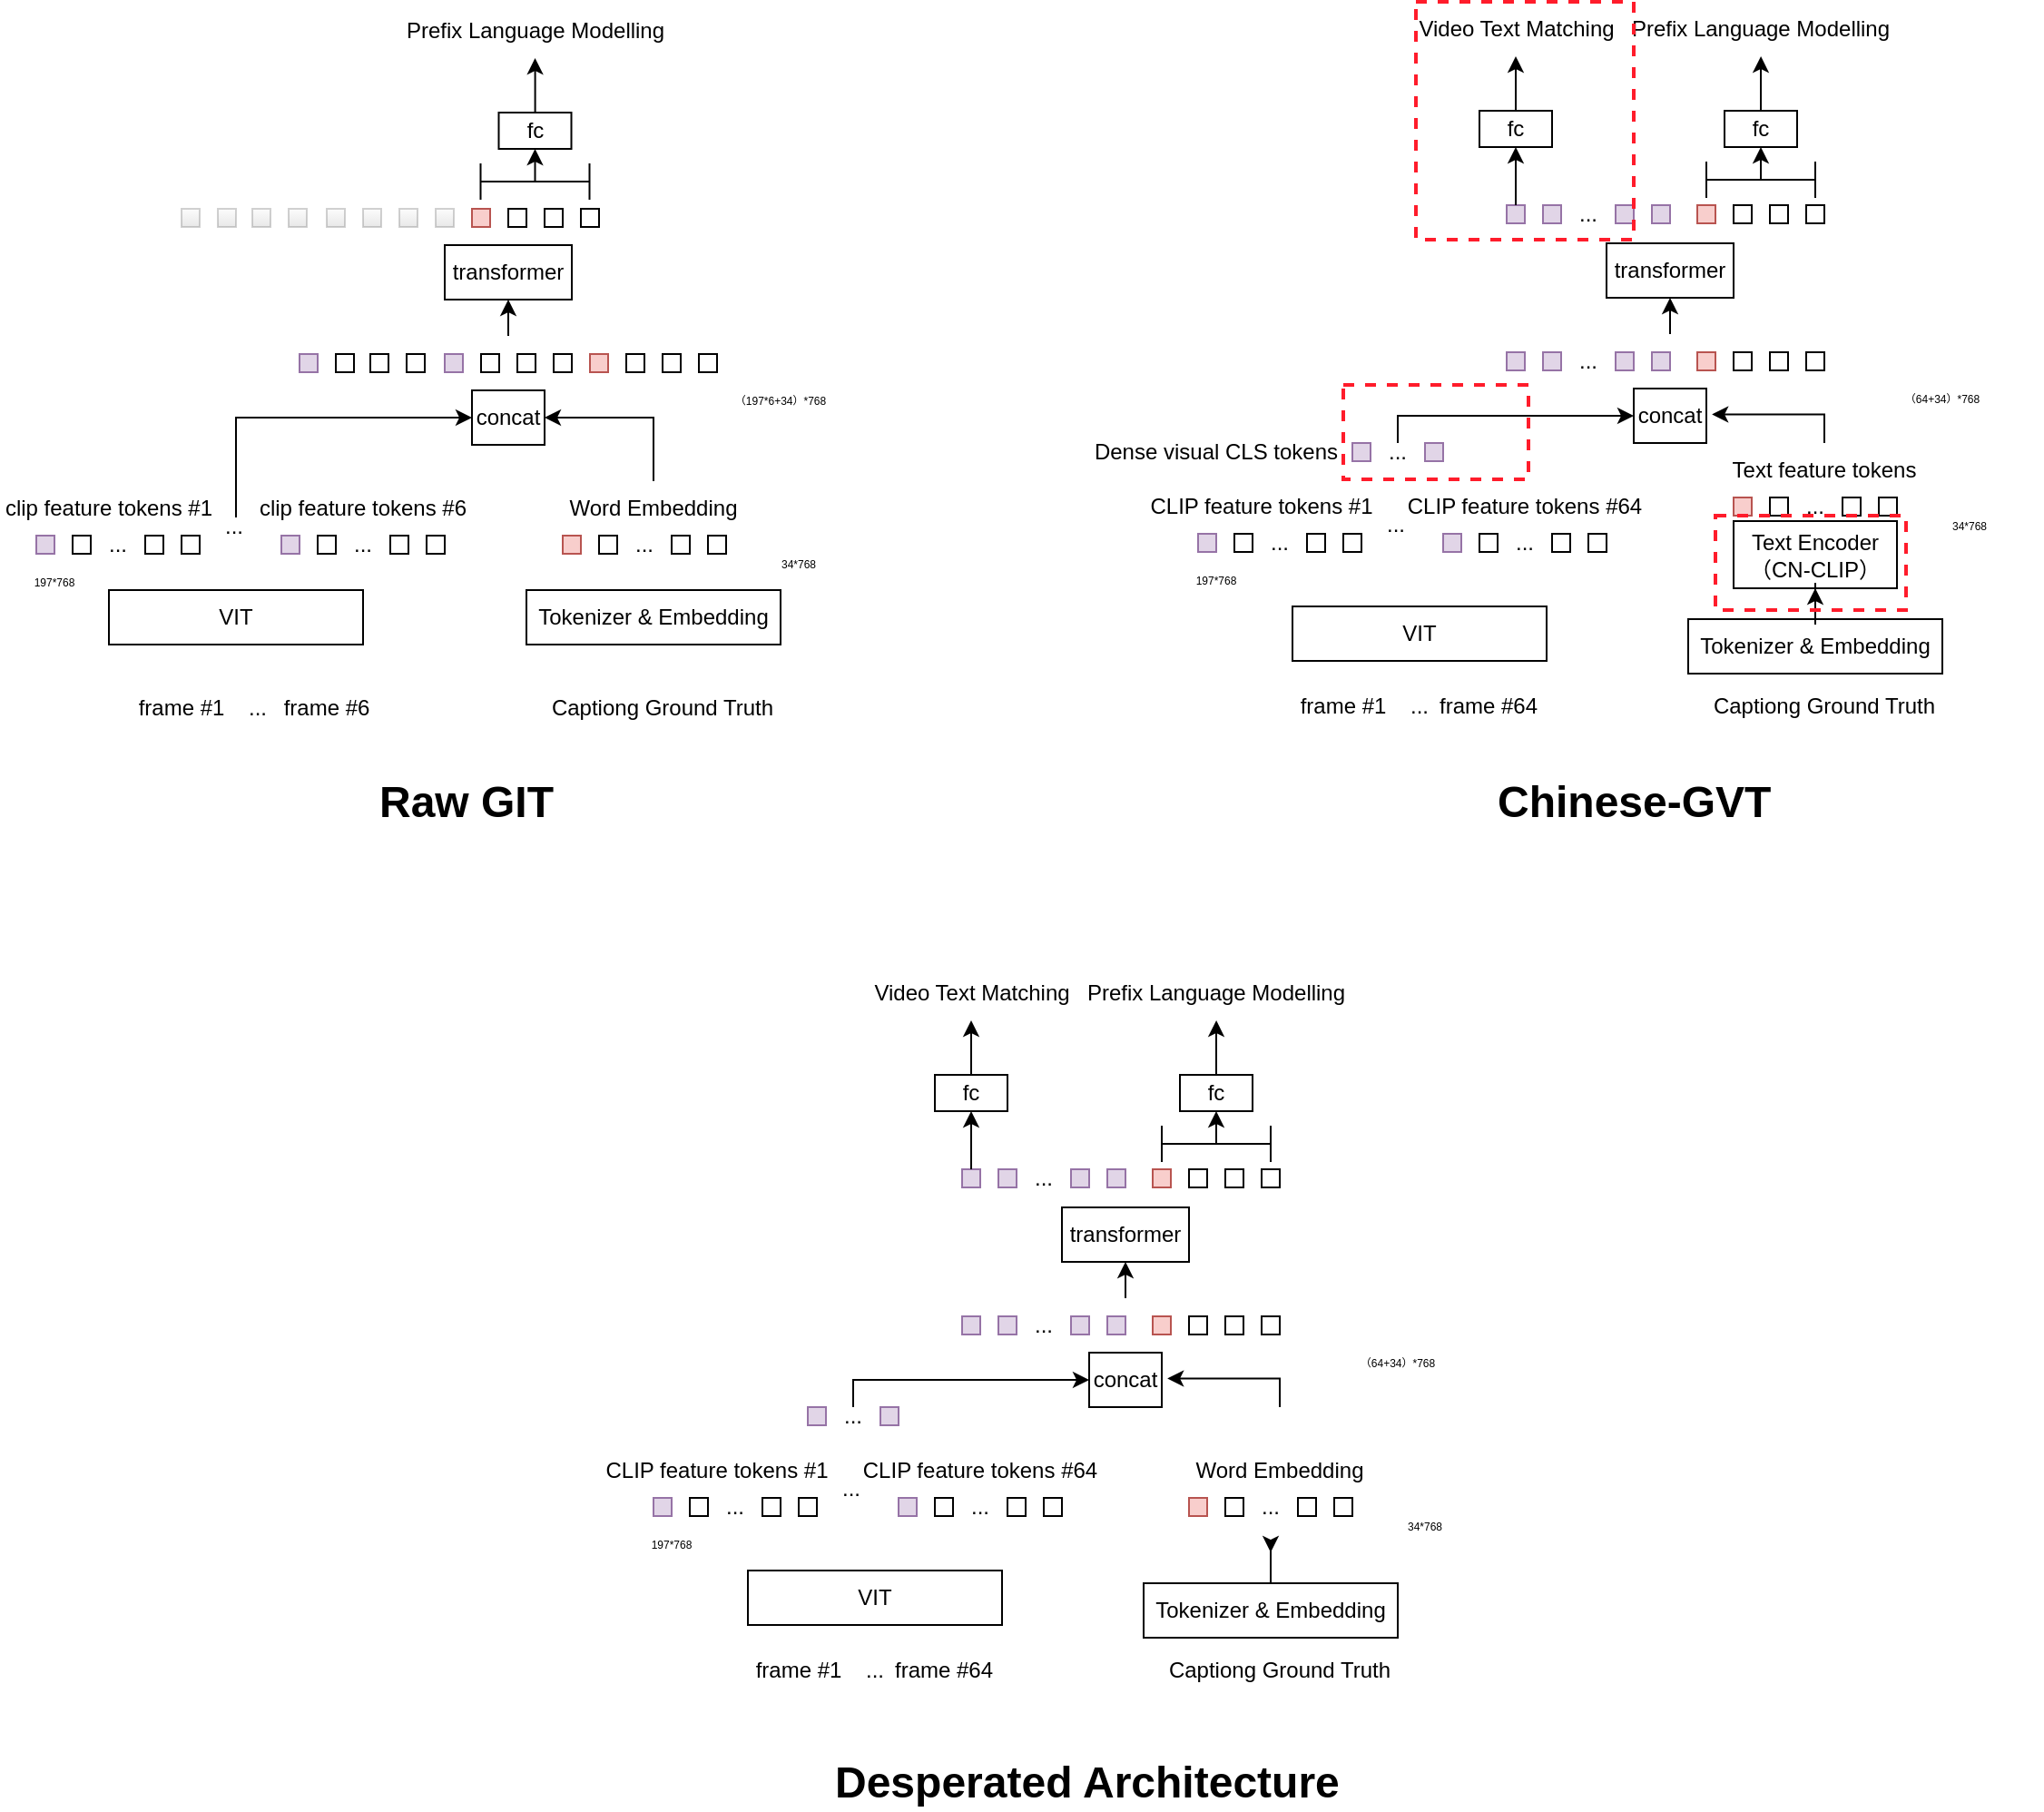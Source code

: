 <mxfile version="21.1.7" type="github">
  <diagram name="第 1 页" id="BDsZgJ5bdYX4kFU0mLo3">
    <mxGraphModel dx="1075" dy="592" grid="1" gridSize="10" guides="1" tooltips="1" connect="1" arrows="1" fold="1" page="1" pageScale="1" pageWidth="827" pageHeight="1169" math="0" shadow="0">
      <root>
        <mxCell id="0" />
        <mxCell id="1" parent="0" />
        <mxCell id="zHaIxJLTaXSQorlw7ClI-212" value="" style="group" vertex="1" connectable="0" parent="1">
          <mxGeometry x="20" y="70" width="527.5" height="445" as="geometry" />
        </mxCell>
        <mxCell id="zHaIxJLTaXSQorlw7ClI-94" value="" style="group" vertex="1" connectable="0" parent="zHaIxJLTaXSQorlw7ClI-212">
          <mxGeometry width="527.5" height="393" as="geometry" />
        </mxCell>
        <mxCell id="zHaIxJLTaXSQorlw7ClI-1" value="VIT" style="rounded=0;whiteSpace=wrap;html=1;" vertex="1" parent="zHaIxJLTaXSQorlw7ClI-94">
          <mxGeometry x="60" y="313" width="140" height="30" as="geometry" />
        </mxCell>
        <mxCell id="zHaIxJLTaXSQorlw7ClI-2" value="frame #1" style="text;html=1;strokeColor=none;fillColor=none;align=center;verticalAlign=middle;whiteSpace=wrap;rounded=0;" vertex="1" parent="zHaIxJLTaXSQorlw7ClI-94">
          <mxGeometry x="70" y="363" width="60" height="30" as="geometry" />
        </mxCell>
        <mxCell id="zHaIxJLTaXSQorlw7ClI-3" value="frame #6" style="text;html=1;strokeColor=none;fillColor=none;align=center;verticalAlign=middle;whiteSpace=wrap;rounded=0;" vertex="1" parent="zHaIxJLTaXSQorlw7ClI-94">
          <mxGeometry x="150" y="363" width="60" height="30" as="geometry" />
        </mxCell>
        <mxCell id="zHaIxJLTaXSQorlw7ClI-4" style="edgeStyle=orthogonalEdgeStyle;rounded=0;orthogonalLoop=1;jettySize=auto;html=1;exitX=0.5;exitY=1;exitDx=0;exitDy=0;" edge="1" parent="zHaIxJLTaXSQorlw7ClI-94" source="zHaIxJLTaXSQorlw7ClI-3" target="zHaIxJLTaXSQorlw7ClI-3">
          <mxGeometry relative="1" as="geometry" />
        </mxCell>
        <mxCell id="zHaIxJLTaXSQorlw7ClI-5" value="" style="rounded=0;whiteSpace=wrap;html=1;fillColor=#e1d5e7;strokeColor=#9673a6;" vertex="1" parent="zHaIxJLTaXSQorlw7ClI-94">
          <mxGeometry x="20" y="283" width="10" height="10" as="geometry" />
        </mxCell>
        <mxCell id="zHaIxJLTaXSQorlw7ClI-7" value="" style="rounded=0;whiteSpace=wrap;html=1;" vertex="1" parent="zHaIxJLTaXSQorlw7ClI-94">
          <mxGeometry x="40" y="283" width="10" height="10" as="geometry" />
        </mxCell>
        <mxCell id="zHaIxJLTaXSQorlw7ClI-9" value="" style="rounded=0;whiteSpace=wrap;html=1;" vertex="1" parent="zHaIxJLTaXSQorlw7ClI-94">
          <mxGeometry x="80" y="283" width="10" height="10" as="geometry" />
        </mxCell>
        <mxCell id="zHaIxJLTaXSQorlw7ClI-10" value="clip feature tokens #1" style="text;html=1;strokeColor=none;fillColor=none;align=center;verticalAlign=middle;whiteSpace=wrap;rounded=0;" vertex="1" parent="zHaIxJLTaXSQorlw7ClI-94">
          <mxGeometry y="253" width="120" height="30" as="geometry" />
        </mxCell>
        <mxCell id="zHaIxJLTaXSQorlw7ClI-11" value="" style="rounded=0;whiteSpace=wrap;html=1;" vertex="1" parent="zHaIxJLTaXSQorlw7ClI-94">
          <mxGeometry x="100" y="283" width="10" height="10" as="geometry" />
        </mxCell>
        <mxCell id="zHaIxJLTaXSQorlw7ClI-16" value="clip feature tokens #6" style="text;html=1;strokeColor=none;fillColor=none;align=center;verticalAlign=middle;whiteSpace=wrap;rounded=0;" vertex="1" parent="zHaIxJLTaXSQorlw7ClI-94">
          <mxGeometry x="140" y="253" width="120" height="30" as="geometry" />
        </mxCell>
        <mxCell id="zHaIxJLTaXSQorlw7ClI-18" value="..." style="text;html=1;strokeColor=none;fillColor=none;align=center;verticalAlign=middle;whiteSpace=wrap;rounded=0;" vertex="1" parent="zHaIxJLTaXSQorlw7ClI-94">
          <mxGeometry x="60" y="283" width="10" height="10" as="geometry" />
        </mxCell>
        <mxCell id="zHaIxJLTaXSQorlw7ClI-26" value="" style="rounded=0;whiteSpace=wrap;html=1;fillColor=#e1d5e7;strokeColor=#9673a6;" vertex="1" parent="zHaIxJLTaXSQorlw7ClI-94">
          <mxGeometry x="155" y="283" width="10" height="10" as="geometry" />
        </mxCell>
        <mxCell id="zHaIxJLTaXSQorlw7ClI-27" value="" style="rounded=0;whiteSpace=wrap;html=1;" vertex="1" parent="zHaIxJLTaXSQorlw7ClI-94">
          <mxGeometry x="175" y="283" width="10" height="10" as="geometry" />
        </mxCell>
        <mxCell id="zHaIxJLTaXSQorlw7ClI-28" value="" style="rounded=0;whiteSpace=wrap;html=1;" vertex="1" parent="zHaIxJLTaXSQorlw7ClI-94">
          <mxGeometry x="215" y="283" width="10" height="10" as="geometry" />
        </mxCell>
        <mxCell id="zHaIxJLTaXSQorlw7ClI-29" value="" style="rounded=0;whiteSpace=wrap;html=1;" vertex="1" parent="zHaIxJLTaXSQorlw7ClI-94">
          <mxGeometry x="235" y="283" width="10" height="10" as="geometry" />
        </mxCell>
        <mxCell id="zHaIxJLTaXSQorlw7ClI-30" value="..." style="text;html=1;strokeColor=none;fillColor=none;align=center;verticalAlign=middle;whiteSpace=wrap;rounded=0;" vertex="1" parent="zHaIxJLTaXSQorlw7ClI-94">
          <mxGeometry x="195" y="283" width="10" height="10" as="geometry" />
        </mxCell>
        <mxCell id="zHaIxJLTaXSQorlw7ClI-31" value="..." style="text;html=1;strokeColor=none;fillColor=none;align=center;verticalAlign=middle;whiteSpace=wrap;rounded=0;" vertex="1" parent="zHaIxJLTaXSQorlw7ClI-94">
          <mxGeometry x="124" y="273" width="10" height="10" as="geometry" />
        </mxCell>
        <mxCell id="zHaIxJLTaXSQorlw7ClI-32" value="..." style="text;html=1;strokeColor=none;fillColor=none;align=center;verticalAlign=middle;whiteSpace=wrap;rounded=0;" vertex="1" parent="zHaIxJLTaXSQorlw7ClI-94">
          <mxGeometry x="137" y="373" width="10" height="10" as="geometry" />
        </mxCell>
        <mxCell id="zHaIxJLTaXSQorlw7ClI-33" value="Captiong Ground Truth" style="text;html=1;strokeColor=none;fillColor=none;align=center;verticalAlign=middle;whiteSpace=wrap;rounded=0;" vertex="1" parent="zHaIxJLTaXSQorlw7ClI-94">
          <mxGeometry x="290" y="363" width="150" height="30" as="geometry" />
        </mxCell>
        <mxCell id="zHaIxJLTaXSQorlw7ClI-34" value="Tokenizer &amp;amp; Embedding" style="rounded=0;whiteSpace=wrap;html=1;" vertex="1" parent="zHaIxJLTaXSQorlw7ClI-94">
          <mxGeometry x="290" y="313" width="140" height="30" as="geometry" />
        </mxCell>
        <mxCell id="zHaIxJLTaXSQorlw7ClI-35" value="Word Embedding" style="text;html=1;strokeColor=none;fillColor=none;align=center;verticalAlign=middle;whiteSpace=wrap;rounded=0;" vertex="1" parent="zHaIxJLTaXSQorlw7ClI-94">
          <mxGeometry x="300" y="253" width="120" height="30" as="geometry" />
        </mxCell>
        <mxCell id="zHaIxJLTaXSQorlw7ClI-36" value="" style="rounded=0;whiteSpace=wrap;html=1;fillColor=#f8cecc;strokeColor=#b85450;" vertex="1" parent="zHaIxJLTaXSQorlw7ClI-94">
          <mxGeometry x="310" y="283" width="10" height="10" as="geometry" />
        </mxCell>
        <mxCell id="zHaIxJLTaXSQorlw7ClI-37" value="" style="rounded=0;whiteSpace=wrap;html=1;" vertex="1" parent="zHaIxJLTaXSQorlw7ClI-94">
          <mxGeometry x="330" y="283" width="10" height="10" as="geometry" />
        </mxCell>
        <mxCell id="zHaIxJLTaXSQorlw7ClI-38" value="" style="rounded=0;whiteSpace=wrap;html=1;" vertex="1" parent="zHaIxJLTaXSQorlw7ClI-94">
          <mxGeometry x="370" y="283" width="10" height="10" as="geometry" />
        </mxCell>
        <mxCell id="zHaIxJLTaXSQorlw7ClI-39" value="" style="rounded=0;whiteSpace=wrap;html=1;" vertex="1" parent="zHaIxJLTaXSQorlw7ClI-94">
          <mxGeometry x="390" y="283" width="10" height="10" as="geometry" />
        </mxCell>
        <mxCell id="zHaIxJLTaXSQorlw7ClI-40" value="..." style="text;html=1;strokeColor=none;fillColor=none;align=center;verticalAlign=middle;whiteSpace=wrap;rounded=0;" vertex="1" parent="zHaIxJLTaXSQorlw7ClI-94">
          <mxGeometry x="350" y="283" width="10" height="10" as="geometry" />
        </mxCell>
        <mxCell id="zHaIxJLTaXSQorlw7ClI-41" value="concat" style="rounded=0;whiteSpace=wrap;html=1;direction=south;" vertex="1" parent="zHaIxJLTaXSQorlw7ClI-94">
          <mxGeometry x="260" y="203" width="40" height="30" as="geometry" />
        </mxCell>
        <mxCell id="zHaIxJLTaXSQorlw7ClI-44" value="" style="edgeStyle=orthogonalEdgeStyle;rounded=0;orthogonalLoop=1;jettySize=auto;html=1;entryX=0.5;entryY=1;entryDx=0;entryDy=0;" edge="1" parent="zHaIxJLTaXSQorlw7ClI-94" source="zHaIxJLTaXSQorlw7ClI-31" target="zHaIxJLTaXSQorlw7ClI-41">
          <mxGeometry relative="1" as="geometry">
            <mxPoint x="142" y="193" as="targetPoint" />
            <Array as="points">
              <mxPoint x="130" y="218" />
            </Array>
          </mxGeometry>
        </mxCell>
        <mxCell id="zHaIxJLTaXSQorlw7ClI-47" value="" style="edgeStyle=orthogonalEdgeStyle;rounded=0;orthogonalLoop=1;jettySize=auto;html=1;entryX=0.5;entryY=0;entryDx=0;entryDy=0;" edge="1" parent="zHaIxJLTaXSQorlw7ClI-94" source="zHaIxJLTaXSQorlw7ClI-35" target="zHaIxJLTaXSQorlw7ClI-41">
          <mxGeometry relative="1" as="geometry" />
        </mxCell>
        <mxCell id="zHaIxJLTaXSQorlw7ClI-49" value="transformer" style="rounded=0;whiteSpace=wrap;html=1;" vertex="1" parent="zHaIxJLTaXSQorlw7ClI-94">
          <mxGeometry x="245" y="123" width="70" height="30" as="geometry" />
        </mxCell>
        <mxCell id="zHaIxJLTaXSQorlw7ClI-51" value="&lt;font style=&quot;font-size: 6px;&quot;&gt;197*768&lt;/font&gt;" style="text;html=1;strokeColor=none;fillColor=none;align=center;verticalAlign=middle;whiteSpace=wrap;rounded=0;fontSize=9;" vertex="1" parent="zHaIxJLTaXSQorlw7ClI-94">
          <mxGeometry y="293" width="60" height="30" as="geometry" />
        </mxCell>
        <mxCell id="zHaIxJLTaXSQorlw7ClI-52" value="&lt;font style=&quot;font-size: 6px;&quot;&gt;34*768&lt;/font&gt;" style="text;html=1;strokeColor=none;fillColor=none;align=center;verticalAlign=middle;whiteSpace=wrap;rounded=0;fontSize=9;" vertex="1" parent="zHaIxJLTaXSQorlw7ClI-94">
          <mxGeometry x="410" y="283" width="60" height="30" as="geometry" />
        </mxCell>
        <mxCell id="zHaIxJLTaXSQorlw7ClI-69" value="&lt;font style=&quot;font-size: 6px;&quot;&gt;（197*6+34）*768&lt;/font&gt;" style="text;html=1;strokeColor=none;fillColor=none;align=center;verticalAlign=middle;whiteSpace=wrap;rounded=0;fontSize=9;" vertex="1" parent="zHaIxJLTaXSQorlw7ClI-94">
          <mxGeometry x="375" y="193" width="110" height="30" as="geometry" />
        </mxCell>
        <mxCell id="zHaIxJLTaXSQorlw7ClI-70" value="" style="group" vertex="1" connectable="0" parent="zHaIxJLTaXSQorlw7ClI-94">
          <mxGeometry x="165" y="183" width="230" height="10" as="geometry" />
        </mxCell>
        <mxCell id="zHaIxJLTaXSQorlw7ClI-53" value="" style="rounded=0;whiteSpace=wrap;html=1;fillColor=#e1d5e7;strokeColor=#9673a6;" vertex="1" parent="zHaIxJLTaXSQorlw7ClI-70">
          <mxGeometry width="10" height="10" as="geometry" />
        </mxCell>
        <mxCell id="zHaIxJLTaXSQorlw7ClI-54" value="" style="rounded=0;whiteSpace=wrap;html=1;" vertex="1" parent="zHaIxJLTaXSQorlw7ClI-70">
          <mxGeometry x="20" width="10" height="10" as="geometry" />
        </mxCell>
        <mxCell id="zHaIxJLTaXSQorlw7ClI-55" value="" style="rounded=0;whiteSpace=wrap;html=1;" vertex="1" parent="zHaIxJLTaXSQorlw7ClI-70">
          <mxGeometry x="39" width="10" height="10" as="geometry" />
        </mxCell>
        <mxCell id="zHaIxJLTaXSQorlw7ClI-56" value="" style="rounded=0;whiteSpace=wrap;html=1;" vertex="1" parent="zHaIxJLTaXSQorlw7ClI-70">
          <mxGeometry x="59" width="10" height="10" as="geometry" />
        </mxCell>
        <mxCell id="zHaIxJLTaXSQorlw7ClI-58" value="" style="rounded=0;whiteSpace=wrap;html=1;fillColor=#e1d5e7;strokeColor=#9673a6;" vertex="1" parent="zHaIxJLTaXSQorlw7ClI-70">
          <mxGeometry x="80" width="10" height="10" as="geometry" />
        </mxCell>
        <mxCell id="zHaIxJLTaXSQorlw7ClI-59" value="" style="rounded=0;whiteSpace=wrap;html=1;" vertex="1" parent="zHaIxJLTaXSQorlw7ClI-70">
          <mxGeometry x="100" width="10" height="10" as="geometry" />
        </mxCell>
        <mxCell id="zHaIxJLTaXSQorlw7ClI-60" value="" style="rounded=0;whiteSpace=wrap;html=1;" vertex="1" parent="zHaIxJLTaXSQorlw7ClI-70">
          <mxGeometry x="120" width="10" height="10" as="geometry" />
        </mxCell>
        <mxCell id="zHaIxJLTaXSQorlw7ClI-61" value="" style="rounded=0;whiteSpace=wrap;html=1;" vertex="1" parent="zHaIxJLTaXSQorlw7ClI-70">
          <mxGeometry x="140" width="10" height="10" as="geometry" />
        </mxCell>
        <mxCell id="zHaIxJLTaXSQorlw7ClI-63" value="" style="rounded=0;whiteSpace=wrap;html=1;fillColor=#f8cecc;strokeColor=#b85450;" vertex="1" parent="zHaIxJLTaXSQorlw7ClI-70">
          <mxGeometry x="160" width="10" height="10" as="geometry" />
        </mxCell>
        <mxCell id="zHaIxJLTaXSQorlw7ClI-64" value="" style="rounded=0;whiteSpace=wrap;html=1;" vertex="1" parent="zHaIxJLTaXSQorlw7ClI-70">
          <mxGeometry x="180" width="10" height="10" as="geometry" />
        </mxCell>
        <mxCell id="zHaIxJLTaXSQorlw7ClI-65" value="" style="rounded=0;whiteSpace=wrap;html=1;" vertex="1" parent="zHaIxJLTaXSQorlw7ClI-70">
          <mxGeometry x="200" width="10" height="10" as="geometry" />
        </mxCell>
        <mxCell id="zHaIxJLTaXSQorlw7ClI-66" value="" style="rounded=0;whiteSpace=wrap;html=1;" vertex="1" parent="zHaIxJLTaXSQorlw7ClI-70">
          <mxGeometry x="220" width="10" height="10" as="geometry" />
        </mxCell>
        <mxCell id="zHaIxJLTaXSQorlw7ClI-71" value="" style="endArrow=classic;html=1;rounded=0;entryX=0.5;entryY=1;entryDx=0;entryDy=0;" edge="1" parent="zHaIxJLTaXSQorlw7ClI-94" target="zHaIxJLTaXSQorlw7ClI-49">
          <mxGeometry width="50" height="50" relative="1" as="geometry">
            <mxPoint x="280" y="173" as="sourcePoint" />
            <mxPoint x="275" y="133" as="targetPoint" />
          </mxGeometry>
        </mxCell>
        <mxCell id="zHaIxJLTaXSQorlw7ClI-76" value="" style="group" vertex="1" connectable="0" parent="zHaIxJLTaXSQorlw7ClI-94">
          <mxGeometry x="100" y="103" width="230" height="10" as="geometry" />
        </mxCell>
        <mxCell id="zHaIxJLTaXSQorlw7ClI-77" value="" style="rounded=0;whiteSpace=wrap;html=1;fillColor=#f5f5f5;strokeColor=#666666;gradientColor=#b3b3b3;shadow=0;opacity=30;" vertex="1" parent="zHaIxJLTaXSQorlw7ClI-76">
          <mxGeometry width="10" height="10" as="geometry" />
        </mxCell>
        <mxCell id="zHaIxJLTaXSQorlw7ClI-78" value="" style="rounded=0;whiteSpace=wrap;html=1;fillColor=#f5f5f5;gradientColor=#b3b3b3;strokeColor=#666666;shadow=0;opacity=30;" vertex="1" parent="zHaIxJLTaXSQorlw7ClI-76">
          <mxGeometry x="20" width="10" height="10" as="geometry" />
        </mxCell>
        <mxCell id="zHaIxJLTaXSQorlw7ClI-79" value="" style="rounded=0;whiteSpace=wrap;html=1;fillColor=#f5f5f5;gradientColor=#b3b3b3;strokeColor=#666666;shadow=0;opacity=30;" vertex="1" parent="zHaIxJLTaXSQorlw7ClI-76">
          <mxGeometry x="39" width="10" height="10" as="geometry" />
        </mxCell>
        <mxCell id="zHaIxJLTaXSQorlw7ClI-80" value="" style="rounded=0;whiteSpace=wrap;html=1;fillColor=#f5f5f5;gradientColor=#b3b3b3;strokeColor=#666666;shadow=0;opacity=30;" vertex="1" parent="zHaIxJLTaXSQorlw7ClI-76">
          <mxGeometry x="59" width="10" height="10" as="geometry" />
        </mxCell>
        <mxCell id="zHaIxJLTaXSQorlw7ClI-81" value="" style="rounded=0;whiteSpace=wrap;html=1;fillColor=#f5f5f5;strokeColor=#666666;gradientColor=#b3b3b3;shadow=0;opacity=30;" vertex="1" parent="zHaIxJLTaXSQorlw7ClI-76">
          <mxGeometry x="80" width="10" height="10" as="geometry" />
        </mxCell>
        <mxCell id="zHaIxJLTaXSQorlw7ClI-82" value="" style="rounded=0;whiteSpace=wrap;html=1;fillColor=#f5f5f5;gradientColor=#b3b3b3;strokeColor=#666666;shadow=0;opacity=30;" vertex="1" parent="zHaIxJLTaXSQorlw7ClI-76">
          <mxGeometry x="100" width="10" height="10" as="geometry" />
        </mxCell>
        <mxCell id="zHaIxJLTaXSQorlw7ClI-83" value="" style="rounded=0;whiteSpace=wrap;html=1;fillColor=#f5f5f5;gradientColor=#b3b3b3;strokeColor=#666666;shadow=0;opacity=30;" vertex="1" parent="zHaIxJLTaXSQorlw7ClI-76">
          <mxGeometry x="120" width="10" height="10" as="geometry" />
        </mxCell>
        <mxCell id="zHaIxJLTaXSQorlw7ClI-84" value="" style="rounded=0;whiteSpace=wrap;html=1;fillColor=#f5f5f5;gradientColor=#b3b3b3;strokeColor=#666666;shadow=0;opacity=30;" vertex="1" parent="zHaIxJLTaXSQorlw7ClI-76">
          <mxGeometry x="140" width="10" height="10" as="geometry" />
        </mxCell>
        <mxCell id="zHaIxJLTaXSQorlw7ClI-85" value="" style="rounded=0;whiteSpace=wrap;html=1;fillColor=#f8cecc;strokeColor=#b85450;" vertex="1" parent="zHaIxJLTaXSQorlw7ClI-76">
          <mxGeometry x="160" width="10" height="10" as="geometry" />
        </mxCell>
        <mxCell id="zHaIxJLTaXSQorlw7ClI-86" value="" style="rounded=0;whiteSpace=wrap;html=1;" vertex="1" parent="zHaIxJLTaXSQorlw7ClI-76">
          <mxGeometry x="180" width="10" height="10" as="geometry" />
        </mxCell>
        <mxCell id="zHaIxJLTaXSQorlw7ClI-87" value="" style="rounded=0;whiteSpace=wrap;html=1;" vertex="1" parent="zHaIxJLTaXSQorlw7ClI-76">
          <mxGeometry x="200" width="10" height="10" as="geometry" />
        </mxCell>
        <mxCell id="zHaIxJLTaXSQorlw7ClI-88" value="" style="rounded=0;whiteSpace=wrap;html=1;" vertex="1" parent="zHaIxJLTaXSQorlw7ClI-76">
          <mxGeometry x="220" width="10" height="10" as="geometry" />
        </mxCell>
        <mxCell id="zHaIxJLTaXSQorlw7ClI-206" value="fc" style="rounded=0;whiteSpace=wrap;html=1;direction=south;" vertex="1" parent="zHaIxJLTaXSQorlw7ClI-94">
          <mxGeometry x="274.75" y="50" width="40" height="20" as="geometry" />
        </mxCell>
        <mxCell id="zHaIxJLTaXSQorlw7ClI-207" value="" style="endArrow=classic;html=1;rounded=0;entryX=1;entryY=0.5;entryDx=0;entryDy=0;exitX=0.5;exitY=0.5;exitDx=0;exitDy=0;exitPerimeter=0;" edge="1" parent="zHaIxJLTaXSQorlw7ClI-94" source="zHaIxJLTaXSQorlw7ClI-210" target="zHaIxJLTaXSQorlw7ClI-206">
          <mxGeometry width="50" height="50" relative="1" as="geometry">
            <mxPoint x="244.75" y="93" as="sourcePoint" />
            <mxPoint x="154.75" y="23" as="targetPoint" />
          </mxGeometry>
        </mxCell>
        <mxCell id="zHaIxJLTaXSQorlw7ClI-208" value="Prefix Language Modelling" style="text;html=1;strokeColor=none;fillColor=none;align=center;verticalAlign=middle;whiteSpace=wrap;rounded=0;" vertex="1" parent="zHaIxJLTaXSQorlw7ClI-94">
          <mxGeometry x="206" y="-10" width="177.5" height="30" as="geometry" />
        </mxCell>
        <mxCell id="zHaIxJLTaXSQorlw7ClI-209" value="" style="edgeStyle=orthogonalEdgeStyle;rounded=0;orthogonalLoop=1;jettySize=auto;html=1;" edge="1" parent="zHaIxJLTaXSQorlw7ClI-94" source="zHaIxJLTaXSQorlw7ClI-206" target="zHaIxJLTaXSQorlw7ClI-208">
          <mxGeometry relative="1" as="geometry" />
        </mxCell>
        <mxCell id="zHaIxJLTaXSQorlw7ClI-210" value="" style="shape=crossbar;whiteSpace=wrap;html=1;rounded=1;" vertex="1" parent="zHaIxJLTaXSQorlw7ClI-94">
          <mxGeometry x="264.75" y="78" width="60" height="20" as="geometry" />
        </mxCell>
        <mxCell id="zHaIxJLTaXSQorlw7ClI-95" value="&lt;h1&gt;Raw GIT&lt;/h1&gt;" style="text;html=1;strokeColor=none;fillColor=none;spacing=5;spacingTop=-20;whiteSpace=wrap;overflow=hidden;rounded=0;" vertex="1" parent="zHaIxJLTaXSQorlw7ClI-212">
          <mxGeometry x="204" y="410" width="190" height="35" as="geometry" />
        </mxCell>
        <mxCell id="zHaIxJLTaXSQorlw7ClI-213" value="" style="group" vertex="1" connectable="0" parent="1">
          <mxGeometry x="620" y="59" width="525" height="456" as="geometry" />
        </mxCell>
        <mxCell id="zHaIxJLTaXSQorlw7ClI-97" value="VIT" style="rounded=0;whiteSpace=wrap;html=1;" vertex="1" parent="zHaIxJLTaXSQorlw7ClI-213">
          <mxGeometry x="112" y="333" width="140" height="30" as="geometry" />
        </mxCell>
        <mxCell id="zHaIxJLTaXSQorlw7ClI-98" value="frame #1" style="text;html=1;strokeColor=none;fillColor=none;align=center;verticalAlign=middle;whiteSpace=wrap;rounded=0;" vertex="1" parent="zHaIxJLTaXSQorlw7ClI-213">
          <mxGeometry x="110" y="373" width="60" height="30" as="geometry" />
        </mxCell>
        <mxCell id="zHaIxJLTaXSQorlw7ClI-99" value="frame #64" style="text;html=1;strokeColor=none;fillColor=none;align=center;verticalAlign=middle;whiteSpace=wrap;rounded=0;" vertex="1" parent="zHaIxJLTaXSQorlw7ClI-213">
          <mxGeometry x="190" y="373" width="60" height="30" as="geometry" />
        </mxCell>
        <mxCell id="zHaIxJLTaXSQorlw7ClI-100" style="edgeStyle=orthogonalEdgeStyle;rounded=0;orthogonalLoop=1;jettySize=auto;html=1;exitX=0.5;exitY=1;exitDx=0;exitDy=0;" edge="1" parent="zHaIxJLTaXSQorlw7ClI-213" source="zHaIxJLTaXSQorlw7ClI-99" target="zHaIxJLTaXSQorlw7ClI-99">
          <mxGeometry relative="1" as="geometry" />
        </mxCell>
        <mxCell id="zHaIxJLTaXSQorlw7ClI-101" value="" style="rounded=0;whiteSpace=wrap;html=1;fillColor=#e1d5e7;strokeColor=#9673a6;" vertex="1" parent="zHaIxJLTaXSQorlw7ClI-213">
          <mxGeometry x="60" y="293" width="10" height="10" as="geometry" />
        </mxCell>
        <mxCell id="zHaIxJLTaXSQorlw7ClI-102" value="" style="rounded=0;whiteSpace=wrap;html=1;" vertex="1" parent="zHaIxJLTaXSQorlw7ClI-213">
          <mxGeometry x="80" y="293" width="10" height="10" as="geometry" />
        </mxCell>
        <mxCell id="zHaIxJLTaXSQorlw7ClI-103" value="" style="rounded=0;whiteSpace=wrap;html=1;" vertex="1" parent="zHaIxJLTaXSQorlw7ClI-213">
          <mxGeometry x="120" y="293" width="10" height="10" as="geometry" />
        </mxCell>
        <mxCell id="zHaIxJLTaXSQorlw7ClI-104" value="CLIP feature tokens #1" style="text;html=1;strokeColor=none;fillColor=none;align=center;verticalAlign=middle;whiteSpace=wrap;rounded=0;" vertex="1" parent="zHaIxJLTaXSQorlw7ClI-213">
          <mxGeometry x="30" y="263" width="130" height="30" as="geometry" />
        </mxCell>
        <mxCell id="zHaIxJLTaXSQorlw7ClI-105" value="" style="rounded=0;whiteSpace=wrap;html=1;" vertex="1" parent="zHaIxJLTaXSQorlw7ClI-213">
          <mxGeometry x="140" y="293" width="10" height="10" as="geometry" />
        </mxCell>
        <mxCell id="zHaIxJLTaXSQorlw7ClI-106" value="CLIP feature tokens #64" style="text;html=1;strokeColor=none;fillColor=none;align=center;verticalAlign=middle;whiteSpace=wrap;rounded=0;" vertex="1" parent="zHaIxJLTaXSQorlw7ClI-213">
          <mxGeometry x="170" y="263" width="140" height="30" as="geometry" />
        </mxCell>
        <mxCell id="zHaIxJLTaXSQorlw7ClI-107" value="..." style="text;html=1;strokeColor=none;fillColor=none;align=center;verticalAlign=middle;whiteSpace=wrap;rounded=0;" vertex="1" parent="zHaIxJLTaXSQorlw7ClI-213">
          <mxGeometry x="100" y="293" width="10" height="10" as="geometry" />
        </mxCell>
        <mxCell id="zHaIxJLTaXSQorlw7ClI-108" value="" style="rounded=0;whiteSpace=wrap;html=1;fillColor=#e1d5e7;strokeColor=#9673a6;" vertex="1" parent="zHaIxJLTaXSQorlw7ClI-213">
          <mxGeometry x="195" y="293" width="10" height="10" as="geometry" />
        </mxCell>
        <mxCell id="zHaIxJLTaXSQorlw7ClI-109" value="" style="rounded=0;whiteSpace=wrap;html=1;" vertex="1" parent="zHaIxJLTaXSQorlw7ClI-213">
          <mxGeometry x="215" y="293" width="10" height="10" as="geometry" />
        </mxCell>
        <mxCell id="zHaIxJLTaXSQorlw7ClI-110" value="" style="rounded=0;whiteSpace=wrap;html=1;" vertex="1" parent="zHaIxJLTaXSQorlw7ClI-213">
          <mxGeometry x="255" y="293" width="10" height="10" as="geometry" />
        </mxCell>
        <mxCell id="zHaIxJLTaXSQorlw7ClI-111" value="" style="rounded=0;whiteSpace=wrap;html=1;" vertex="1" parent="zHaIxJLTaXSQorlw7ClI-213">
          <mxGeometry x="275" y="293" width="10" height="10" as="geometry" />
        </mxCell>
        <mxCell id="zHaIxJLTaXSQorlw7ClI-112" value="..." style="text;html=1;strokeColor=none;fillColor=none;align=center;verticalAlign=middle;whiteSpace=wrap;rounded=0;" vertex="1" parent="zHaIxJLTaXSQorlw7ClI-213">
          <mxGeometry x="235" y="293" width="10" height="10" as="geometry" />
        </mxCell>
        <mxCell id="zHaIxJLTaXSQorlw7ClI-113" value="..." style="text;html=1;strokeColor=none;fillColor=none;align=center;verticalAlign=middle;whiteSpace=wrap;rounded=0;" vertex="1" parent="zHaIxJLTaXSQorlw7ClI-213">
          <mxGeometry x="164" y="283" width="10" height="10" as="geometry" />
        </mxCell>
        <mxCell id="zHaIxJLTaXSQorlw7ClI-114" value="..." style="text;html=1;strokeColor=none;fillColor=none;align=center;verticalAlign=middle;whiteSpace=wrap;rounded=0;" vertex="1" parent="zHaIxJLTaXSQorlw7ClI-213">
          <mxGeometry x="177" y="383" width="10" height="10" as="geometry" />
        </mxCell>
        <mxCell id="zHaIxJLTaXSQorlw7ClI-115" value="Captiong Ground Truth" style="text;html=1;strokeColor=none;fillColor=none;align=center;verticalAlign=middle;whiteSpace=wrap;rounded=0;" vertex="1" parent="zHaIxJLTaXSQorlw7ClI-213">
          <mxGeometry x="330" y="373" width="150" height="30" as="geometry" />
        </mxCell>
        <mxCell id="zHaIxJLTaXSQorlw7ClI-116" value="Tokenizer &amp;amp; Embedding" style="rounded=0;whiteSpace=wrap;html=1;" vertex="1" parent="zHaIxJLTaXSQorlw7ClI-213">
          <mxGeometry x="330" y="340" width="140" height="30" as="geometry" />
        </mxCell>
        <mxCell id="zHaIxJLTaXSQorlw7ClI-117" value="Text feature tokens" style="text;html=1;strokeColor=none;fillColor=none;align=center;verticalAlign=middle;whiteSpace=wrap;rounded=0;" vertex="1" parent="zHaIxJLTaXSQorlw7ClI-213">
          <mxGeometry x="345" y="243" width="120" height="30" as="geometry" />
        </mxCell>
        <mxCell id="zHaIxJLTaXSQorlw7ClI-118" value="" style="rounded=0;whiteSpace=wrap;html=1;fillColor=#f8cecc;strokeColor=#b85450;" vertex="1" parent="zHaIxJLTaXSQorlw7ClI-213">
          <mxGeometry x="355" y="273" width="10" height="10" as="geometry" />
        </mxCell>
        <mxCell id="zHaIxJLTaXSQorlw7ClI-119" value="" style="rounded=0;whiteSpace=wrap;html=1;" vertex="1" parent="zHaIxJLTaXSQorlw7ClI-213">
          <mxGeometry x="375" y="273" width="10" height="10" as="geometry" />
        </mxCell>
        <mxCell id="zHaIxJLTaXSQorlw7ClI-120" value="" style="rounded=0;whiteSpace=wrap;html=1;" vertex="1" parent="zHaIxJLTaXSQorlw7ClI-213">
          <mxGeometry x="415" y="273" width="10" height="10" as="geometry" />
        </mxCell>
        <mxCell id="zHaIxJLTaXSQorlw7ClI-121" value="" style="rounded=0;whiteSpace=wrap;html=1;" vertex="1" parent="zHaIxJLTaXSQorlw7ClI-213">
          <mxGeometry x="435" y="273" width="10" height="10" as="geometry" />
        </mxCell>
        <mxCell id="zHaIxJLTaXSQorlw7ClI-122" value="..." style="text;html=1;strokeColor=none;fillColor=none;align=center;verticalAlign=middle;whiteSpace=wrap;rounded=0;" vertex="1" parent="zHaIxJLTaXSQorlw7ClI-213">
          <mxGeometry x="395" y="273" width="10" height="10" as="geometry" />
        </mxCell>
        <mxCell id="zHaIxJLTaXSQorlw7ClI-123" value="concat" style="rounded=0;whiteSpace=wrap;html=1;direction=south;" vertex="1" parent="zHaIxJLTaXSQorlw7ClI-213">
          <mxGeometry x="300" y="213" width="40" height="30" as="geometry" />
        </mxCell>
        <mxCell id="zHaIxJLTaXSQorlw7ClI-200" value="" style="edgeStyle=orthogonalEdgeStyle;rounded=0;orthogonalLoop=1;jettySize=auto;html=1;entryX=0.475;entryY=-0.077;entryDx=0;entryDy=0;entryPerimeter=0;" edge="1" parent="zHaIxJLTaXSQorlw7ClI-213" source="zHaIxJLTaXSQorlw7ClI-117" target="zHaIxJLTaXSQorlw7ClI-123">
          <mxGeometry relative="1" as="geometry">
            <Array as="points">
              <mxPoint x="405" y="227" />
            </Array>
          </mxGeometry>
        </mxCell>
        <mxCell id="zHaIxJLTaXSQorlw7ClI-126" value="transformer" style="rounded=0;whiteSpace=wrap;html=1;" vertex="1" parent="zHaIxJLTaXSQorlw7ClI-213">
          <mxGeometry x="285" y="133" width="70" height="30" as="geometry" />
        </mxCell>
        <mxCell id="zHaIxJLTaXSQorlw7ClI-127" value="&lt;font style=&quot;font-size: 6px;&quot;&gt;197*768&lt;/font&gt;" style="text;html=1;strokeColor=none;fillColor=none;align=center;verticalAlign=middle;whiteSpace=wrap;rounded=0;fontSize=9;" vertex="1" parent="zHaIxJLTaXSQorlw7ClI-213">
          <mxGeometry x="40" y="303" width="60" height="30" as="geometry" />
        </mxCell>
        <mxCell id="zHaIxJLTaXSQorlw7ClI-128" value="&lt;font style=&quot;font-size: 6px;&quot;&gt;34*768&lt;/font&gt;" style="text;html=1;strokeColor=none;fillColor=none;align=center;verticalAlign=middle;whiteSpace=wrap;rounded=0;fontSize=9;" vertex="1" parent="zHaIxJLTaXSQorlw7ClI-213">
          <mxGeometry x="455" y="273" width="60" height="30" as="geometry" />
        </mxCell>
        <mxCell id="zHaIxJLTaXSQorlw7ClI-129" value="&lt;font style=&quot;font-size: 6px;&quot;&gt;（64+34）*768&lt;/font&gt;" style="text;html=1;strokeColor=none;fillColor=none;align=center;verticalAlign=middle;whiteSpace=wrap;rounded=0;fontSize=9;" vertex="1" parent="zHaIxJLTaXSQorlw7ClI-213">
          <mxGeometry x="415" y="203" width="110" height="30" as="geometry" />
        </mxCell>
        <mxCell id="zHaIxJLTaXSQorlw7ClI-130" value="" style="group" vertex="1" connectable="0" parent="zHaIxJLTaXSQorlw7ClI-213">
          <mxGeometry x="205" y="193" width="230" height="10" as="geometry" />
        </mxCell>
        <mxCell id="zHaIxJLTaXSQorlw7ClI-139" value="" style="rounded=0;whiteSpace=wrap;html=1;fillColor=#f8cecc;strokeColor=#b85450;" vertex="1" parent="zHaIxJLTaXSQorlw7ClI-130">
          <mxGeometry x="130" width="10" height="10" as="geometry" />
        </mxCell>
        <mxCell id="zHaIxJLTaXSQorlw7ClI-140" value="" style="rounded=0;whiteSpace=wrap;html=1;" vertex="1" parent="zHaIxJLTaXSQorlw7ClI-130">
          <mxGeometry x="150" width="10" height="10" as="geometry" />
        </mxCell>
        <mxCell id="zHaIxJLTaXSQorlw7ClI-141" value="" style="rounded=0;whiteSpace=wrap;html=1;" vertex="1" parent="zHaIxJLTaXSQorlw7ClI-130">
          <mxGeometry x="170" width="10" height="10" as="geometry" />
        </mxCell>
        <mxCell id="zHaIxJLTaXSQorlw7ClI-142" value="" style="rounded=0;whiteSpace=wrap;html=1;" vertex="1" parent="zHaIxJLTaXSQorlw7ClI-130">
          <mxGeometry x="190" width="10" height="10" as="geometry" />
        </mxCell>
        <mxCell id="zHaIxJLTaXSQorlw7ClI-169" value="" style="rounded=0;whiteSpace=wrap;html=1;fillColor=#e1d5e7;strokeColor=#9673a6;" vertex="1" parent="zHaIxJLTaXSQorlw7ClI-130">
          <mxGeometry x="25" width="10" height="10" as="geometry" />
        </mxCell>
        <mxCell id="zHaIxJLTaXSQorlw7ClI-170" value="" style="rounded=0;whiteSpace=wrap;html=1;" vertex="1" parent="zHaIxJLTaXSQorlw7ClI-130">
          <mxGeometry x="45" width="10" height="10" as="geometry" />
        </mxCell>
        <mxCell id="zHaIxJLTaXSQorlw7ClI-171" value="" style="rounded=0;whiteSpace=wrap;html=1;fillColor=#e1d5e7;strokeColor=#9673a6;" vertex="1" parent="zHaIxJLTaXSQorlw7ClI-130">
          <mxGeometry x="85" width="10" height="10" as="geometry" />
        </mxCell>
        <mxCell id="zHaIxJLTaXSQorlw7ClI-172" value="" style="rounded=0;whiteSpace=wrap;html=1;fillColor=#e1d5e7;strokeColor=#9673a6;" vertex="1" parent="zHaIxJLTaXSQorlw7ClI-130">
          <mxGeometry x="105" width="10" height="10" as="geometry" />
        </mxCell>
        <mxCell id="zHaIxJLTaXSQorlw7ClI-173" value="..." style="text;html=1;strokeColor=none;fillColor=none;align=center;verticalAlign=middle;whiteSpace=wrap;rounded=0;" vertex="1" parent="zHaIxJLTaXSQorlw7ClI-130">
          <mxGeometry x="65" width="10" height="10" as="geometry" />
        </mxCell>
        <mxCell id="zHaIxJLTaXSQorlw7ClI-174" value="" style="rounded=0;whiteSpace=wrap;html=1;fillColor=#e1d5e7;strokeColor=#9673a6;" vertex="1" parent="zHaIxJLTaXSQorlw7ClI-130">
          <mxGeometry x="45" width="10" height="10" as="geometry" />
        </mxCell>
        <mxCell id="zHaIxJLTaXSQorlw7ClI-143" value="" style="endArrow=classic;html=1;rounded=0;entryX=0.5;entryY=1;entryDx=0;entryDy=0;" edge="1" parent="zHaIxJLTaXSQorlw7ClI-213" target="zHaIxJLTaXSQorlw7ClI-126">
          <mxGeometry width="50" height="50" relative="1" as="geometry">
            <mxPoint x="320" y="183" as="sourcePoint" />
            <mxPoint x="315" y="143" as="targetPoint" />
          </mxGeometry>
        </mxCell>
        <mxCell id="zHaIxJLTaXSQorlw7ClI-157" value="fc" style="rounded=0;whiteSpace=wrap;html=1;direction=south;" vertex="1" parent="zHaIxJLTaXSQorlw7ClI-213">
          <mxGeometry x="350" y="60" width="40" height="20" as="geometry" />
        </mxCell>
        <mxCell id="zHaIxJLTaXSQorlw7ClI-158" value="" style="endArrow=classic;html=1;rounded=0;entryX=1;entryY=0.5;entryDx=0;entryDy=0;exitX=0.5;exitY=0.5;exitDx=0;exitDy=0;exitPerimeter=0;" edge="1" parent="zHaIxJLTaXSQorlw7ClI-213" target="zHaIxJLTaXSQorlw7ClI-157" source="zHaIxJLTaXSQorlw7ClI-189">
          <mxGeometry width="50" height="50" relative="1" as="geometry">
            <mxPoint x="320" y="103" as="sourcePoint" />
            <mxPoint x="230" y="33" as="targetPoint" />
          </mxGeometry>
        </mxCell>
        <mxCell id="zHaIxJLTaXSQorlw7ClI-159" value="Prefix Language Modelling" style="text;html=1;strokeColor=none;fillColor=none;align=center;verticalAlign=middle;whiteSpace=wrap;rounded=0;" vertex="1" parent="zHaIxJLTaXSQorlw7ClI-213">
          <mxGeometry x="281.25" width="177.5" height="30" as="geometry" />
        </mxCell>
        <mxCell id="zHaIxJLTaXSQorlw7ClI-160" value="" style="edgeStyle=orthogonalEdgeStyle;rounded=0;orthogonalLoop=1;jettySize=auto;html=1;" edge="1" parent="zHaIxJLTaXSQorlw7ClI-213" source="zHaIxJLTaXSQorlw7ClI-157" target="zHaIxJLTaXSQorlw7ClI-159">
          <mxGeometry relative="1" as="geometry" />
        </mxCell>
        <mxCell id="zHaIxJLTaXSQorlw7ClI-162" value="" style="rounded=0;whiteSpace=wrap;html=1;fillColor=#e1d5e7;strokeColor=#9673a6;" vertex="1" parent="zHaIxJLTaXSQorlw7ClI-213">
          <mxGeometry x="145" y="243" width="10" height="10" as="geometry" />
        </mxCell>
        <mxCell id="zHaIxJLTaXSQorlw7ClI-163" value="" style="rounded=0;whiteSpace=wrap;html=1;fillColor=#e1d5e7;strokeColor=#9673a6;" vertex="1" parent="zHaIxJLTaXSQorlw7ClI-213">
          <mxGeometry x="185" y="243" width="10" height="10" as="geometry" />
        </mxCell>
        <mxCell id="zHaIxJLTaXSQorlw7ClI-167" value="" style="edgeStyle=orthogonalEdgeStyle;rounded=0;orthogonalLoop=1;jettySize=auto;html=1;entryX=0.5;entryY=1;entryDx=0;entryDy=0;" edge="1" parent="zHaIxJLTaXSQorlw7ClI-213" source="zHaIxJLTaXSQorlw7ClI-164" target="zHaIxJLTaXSQorlw7ClI-123">
          <mxGeometry relative="1" as="geometry">
            <Array as="points">
              <mxPoint x="170" y="228" />
            </Array>
          </mxGeometry>
        </mxCell>
        <mxCell id="zHaIxJLTaXSQorlw7ClI-164" value="..." style="text;html=1;strokeColor=none;fillColor=none;align=center;verticalAlign=middle;whiteSpace=wrap;rounded=0;" vertex="1" parent="zHaIxJLTaXSQorlw7ClI-213">
          <mxGeometry x="165" y="243" width="10" height="10" as="geometry" />
        </mxCell>
        <mxCell id="zHaIxJLTaXSQorlw7ClI-168" value="Dense visual CLS tokens" style="text;html=1;strokeColor=none;fillColor=none;align=center;verticalAlign=middle;whiteSpace=wrap;rounded=0;" vertex="1" parent="zHaIxJLTaXSQorlw7ClI-213">
          <mxGeometry y="233" width="140" height="30" as="geometry" />
        </mxCell>
        <mxCell id="zHaIxJLTaXSQorlw7ClI-176" value="" style="rounded=0;whiteSpace=wrap;html=1;fillColor=#f8cecc;strokeColor=#b85450;" vertex="1" parent="zHaIxJLTaXSQorlw7ClI-213">
          <mxGeometry x="335" y="112" width="10" height="10" as="geometry" />
        </mxCell>
        <mxCell id="zHaIxJLTaXSQorlw7ClI-177" value="" style="rounded=0;whiteSpace=wrap;html=1;" vertex="1" parent="zHaIxJLTaXSQorlw7ClI-213">
          <mxGeometry x="355" y="112" width="10" height="10" as="geometry" />
        </mxCell>
        <mxCell id="zHaIxJLTaXSQorlw7ClI-178" value="" style="rounded=0;whiteSpace=wrap;html=1;" vertex="1" parent="zHaIxJLTaXSQorlw7ClI-213">
          <mxGeometry x="375" y="112" width="10" height="10" as="geometry" />
        </mxCell>
        <mxCell id="zHaIxJLTaXSQorlw7ClI-179" value="" style="rounded=0;whiteSpace=wrap;html=1;" vertex="1" parent="zHaIxJLTaXSQorlw7ClI-213">
          <mxGeometry x="395" y="112" width="10" height="10" as="geometry" />
        </mxCell>
        <mxCell id="zHaIxJLTaXSQorlw7ClI-180" value="" style="rounded=0;whiteSpace=wrap;html=1;fillColor=#e1d5e7;strokeColor=#9673a6;" vertex="1" parent="zHaIxJLTaXSQorlw7ClI-213">
          <mxGeometry x="230" y="112" width="10" height="10" as="geometry" />
        </mxCell>
        <mxCell id="zHaIxJLTaXSQorlw7ClI-181" value="" style="rounded=0;whiteSpace=wrap;html=1;" vertex="1" parent="zHaIxJLTaXSQorlw7ClI-213">
          <mxGeometry x="250" y="112" width="10" height="10" as="geometry" />
        </mxCell>
        <mxCell id="zHaIxJLTaXSQorlw7ClI-182" value="" style="rounded=0;whiteSpace=wrap;html=1;" vertex="1" parent="zHaIxJLTaXSQorlw7ClI-213">
          <mxGeometry x="290" y="112" width="10" height="10" as="geometry" />
        </mxCell>
        <mxCell id="zHaIxJLTaXSQorlw7ClI-183" value="" style="rounded=0;whiteSpace=wrap;html=1;fillColor=#e1d5e7;strokeColor=#9673a6;" vertex="1" parent="zHaIxJLTaXSQorlw7ClI-213">
          <mxGeometry x="310" y="112" width="10" height="10" as="geometry" />
        </mxCell>
        <mxCell id="zHaIxJLTaXSQorlw7ClI-184" value="..." style="text;html=1;strokeColor=none;fillColor=none;align=center;verticalAlign=middle;whiteSpace=wrap;rounded=0;" vertex="1" parent="zHaIxJLTaXSQorlw7ClI-213">
          <mxGeometry x="270" y="112" width="10" height="10" as="geometry" />
        </mxCell>
        <mxCell id="zHaIxJLTaXSQorlw7ClI-185" value="" style="rounded=0;whiteSpace=wrap;html=1;fillColor=#e1d5e7;strokeColor=#9673a6;" vertex="1" parent="zHaIxJLTaXSQorlw7ClI-213">
          <mxGeometry x="250" y="112" width="10" height="10" as="geometry" />
        </mxCell>
        <mxCell id="zHaIxJLTaXSQorlw7ClI-186" value="" style="rounded=0;whiteSpace=wrap;html=1;fillColor=#e1d5e7;strokeColor=#9673a6;" vertex="1" parent="zHaIxJLTaXSQorlw7ClI-213">
          <mxGeometry x="290" y="112" width="10" height="10" as="geometry" />
        </mxCell>
        <mxCell id="zHaIxJLTaXSQorlw7ClI-189" value="" style="shape=crossbar;whiteSpace=wrap;html=1;rounded=1;" vertex="1" parent="zHaIxJLTaXSQorlw7ClI-213">
          <mxGeometry x="340" y="88" width="60" height="20" as="geometry" />
        </mxCell>
        <mxCell id="zHaIxJLTaXSQorlw7ClI-192" value="fc" style="rounded=0;whiteSpace=wrap;html=1;direction=south;" vertex="1" parent="zHaIxJLTaXSQorlw7ClI-213">
          <mxGeometry x="215" y="60" width="40" height="20" as="geometry" />
        </mxCell>
        <mxCell id="zHaIxJLTaXSQorlw7ClI-194" value="" style="edgeStyle=orthogonalEdgeStyle;rounded=0;orthogonalLoop=1;jettySize=auto;html=1;entryX=1;entryY=0.5;entryDx=0;entryDy=0;" edge="1" parent="zHaIxJLTaXSQorlw7ClI-213" source="zHaIxJLTaXSQorlw7ClI-180" target="zHaIxJLTaXSQorlw7ClI-192">
          <mxGeometry relative="1" as="geometry" />
        </mxCell>
        <mxCell id="zHaIxJLTaXSQorlw7ClI-193" value="Video Text Matching" style="text;html=1;strokeColor=none;fillColor=none;align=center;verticalAlign=middle;whiteSpace=wrap;rounded=0;" vertex="1" parent="zHaIxJLTaXSQorlw7ClI-213">
          <mxGeometry x="167.5" width="135" height="30" as="geometry" />
        </mxCell>
        <mxCell id="zHaIxJLTaXSQorlw7ClI-196" value="" style="edgeStyle=orthogonalEdgeStyle;rounded=0;orthogonalLoop=1;jettySize=auto;html=1;" edge="1" parent="zHaIxJLTaXSQorlw7ClI-213" source="zHaIxJLTaXSQorlw7ClI-192" target="zHaIxJLTaXSQorlw7ClI-193">
          <mxGeometry relative="1" as="geometry" />
        </mxCell>
        <mxCell id="zHaIxJLTaXSQorlw7ClI-197" value="Text Encoder&lt;br&gt;（CN-CLIP）" style="rounded=0;whiteSpace=wrap;html=1;" vertex="1" parent="zHaIxJLTaXSQorlw7ClI-213">
          <mxGeometry x="355" y="286" width="90" height="37" as="geometry" />
        </mxCell>
        <mxCell id="zHaIxJLTaXSQorlw7ClI-199" value="" style="edgeStyle=orthogonalEdgeStyle;rounded=0;orthogonalLoop=1;jettySize=auto;html=1;" edge="1" parent="zHaIxJLTaXSQorlw7ClI-213" source="zHaIxJLTaXSQorlw7ClI-116" target="zHaIxJLTaXSQorlw7ClI-197">
          <mxGeometry relative="1" as="geometry" />
        </mxCell>
        <mxCell id="zHaIxJLTaXSQorlw7ClI-201" value="&lt;h1&gt;Chinese-GVT&lt;/h1&gt;" style="text;html=1;strokeColor=none;fillColor=none;spacing=5;spacingTop=-20;whiteSpace=wrap;overflow=hidden;rounded=0;" vertex="1" parent="zHaIxJLTaXSQorlw7ClI-213">
          <mxGeometry x="220" y="421" width="190" height="35" as="geometry" />
        </mxCell>
        <mxCell id="zHaIxJLTaXSQorlw7ClI-202" value="" style="rounded=0;whiteSpace=wrap;html=1;fillColor=none;strokeColor=#FF1C2B;strokeWidth=2;dashed=1;" vertex="1" parent="zHaIxJLTaXSQorlw7ClI-213">
          <mxGeometry x="140" y="211" width="102" height="52" as="geometry" />
        </mxCell>
        <mxCell id="zHaIxJLTaXSQorlw7ClI-204" value="" style="rounded=0;whiteSpace=wrap;html=1;fillColor=none;strokeColor=#FF1C2B;strokeWidth=2;dashed=1;" vertex="1" parent="zHaIxJLTaXSQorlw7ClI-213">
          <mxGeometry x="345" y="283" width="105" height="52" as="geometry" />
        </mxCell>
        <mxCell id="zHaIxJLTaXSQorlw7ClI-205" value="" style="rounded=0;whiteSpace=wrap;html=1;fillColor=none;strokeColor=#FF1C2B;strokeWidth=2;dashed=1;" vertex="1" parent="zHaIxJLTaXSQorlw7ClI-213">
          <mxGeometry x="180" width="120" height="131" as="geometry" />
        </mxCell>
        <mxCell id="zHaIxJLTaXSQorlw7ClI-214" value="VIT" style="rounded=0;whiteSpace=wrap;html=1;" vertex="1" parent="1">
          <mxGeometry x="432" y="923" width="140" height="30" as="geometry" />
        </mxCell>
        <mxCell id="zHaIxJLTaXSQorlw7ClI-215" value="frame #1" style="text;html=1;strokeColor=none;fillColor=none;align=center;verticalAlign=middle;whiteSpace=wrap;rounded=0;" vertex="1" parent="1">
          <mxGeometry x="430" y="963" width="60" height="30" as="geometry" />
        </mxCell>
        <mxCell id="zHaIxJLTaXSQorlw7ClI-216" value="frame #64" style="text;html=1;strokeColor=none;fillColor=none;align=center;verticalAlign=middle;whiteSpace=wrap;rounded=0;" vertex="1" parent="1">
          <mxGeometry x="510" y="963" width="60" height="30" as="geometry" />
        </mxCell>
        <mxCell id="zHaIxJLTaXSQorlw7ClI-217" style="edgeStyle=orthogonalEdgeStyle;rounded=0;orthogonalLoop=1;jettySize=auto;html=1;exitX=0.5;exitY=1;exitDx=0;exitDy=0;" edge="1" parent="1" source="zHaIxJLTaXSQorlw7ClI-216" target="zHaIxJLTaXSQorlw7ClI-216">
          <mxGeometry relative="1" as="geometry" />
        </mxCell>
        <mxCell id="zHaIxJLTaXSQorlw7ClI-218" value="" style="rounded=0;whiteSpace=wrap;html=1;fillColor=#e1d5e7;strokeColor=#9673a6;" vertex="1" parent="1">
          <mxGeometry x="380" y="883" width="10" height="10" as="geometry" />
        </mxCell>
        <mxCell id="zHaIxJLTaXSQorlw7ClI-219" value="" style="rounded=0;whiteSpace=wrap;html=1;" vertex="1" parent="1">
          <mxGeometry x="400" y="883" width="10" height="10" as="geometry" />
        </mxCell>
        <mxCell id="zHaIxJLTaXSQorlw7ClI-220" value="" style="rounded=0;whiteSpace=wrap;html=1;" vertex="1" parent="1">
          <mxGeometry x="440" y="883" width="10" height="10" as="geometry" />
        </mxCell>
        <mxCell id="zHaIxJLTaXSQorlw7ClI-221" value="CLIP feature tokens #1" style="text;html=1;strokeColor=none;fillColor=none;align=center;verticalAlign=middle;whiteSpace=wrap;rounded=0;" vertex="1" parent="1">
          <mxGeometry x="350" y="853" width="130" height="30" as="geometry" />
        </mxCell>
        <mxCell id="zHaIxJLTaXSQorlw7ClI-222" value="" style="rounded=0;whiteSpace=wrap;html=1;" vertex="1" parent="1">
          <mxGeometry x="460" y="883" width="10" height="10" as="geometry" />
        </mxCell>
        <mxCell id="zHaIxJLTaXSQorlw7ClI-223" value="CLIP feature tokens #64" style="text;html=1;strokeColor=none;fillColor=none;align=center;verticalAlign=middle;whiteSpace=wrap;rounded=0;" vertex="1" parent="1">
          <mxGeometry x="490" y="853" width="140" height="30" as="geometry" />
        </mxCell>
        <mxCell id="zHaIxJLTaXSQorlw7ClI-224" value="..." style="text;html=1;strokeColor=none;fillColor=none;align=center;verticalAlign=middle;whiteSpace=wrap;rounded=0;" vertex="1" parent="1">
          <mxGeometry x="420" y="883" width="10" height="10" as="geometry" />
        </mxCell>
        <mxCell id="zHaIxJLTaXSQorlw7ClI-225" value="" style="rounded=0;whiteSpace=wrap;html=1;fillColor=#e1d5e7;strokeColor=#9673a6;" vertex="1" parent="1">
          <mxGeometry x="515" y="883" width="10" height="10" as="geometry" />
        </mxCell>
        <mxCell id="zHaIxJLTaXSQorlw7ClI-226" value="" style="rounded=0;whiteSpace=wrap;html=1;" vertex="1" parent="1">
          <mxGeometry x="535" y="883" width="10" height="10" as="geometry" />
        </mxCell>
        <mxCell id="zHaIxJLTaXSQorlw7ClI-227" value="" style="rounded=0;whiteSpace=wrap;html=1;" vertex="1" parent="1">
          <mxGeometry x="575" y="883" width="10" height="10" as="geometry" />
        </mxCell>
        <mxCell id="zHaIxJLTaXSQorlw7ClI-228" value="" style="rounded=0;whiteSpace=wrap;html=1;" vertex="1" parent="1">
          <mxGeometry x="595" y="883" width="10" height="10" as="geometry" />
        </mxCell>
        <mxCell id="zHaIxJLTaXSQorlw7ClI-229" value="..." style="text;html=1;strokeColor=none;fillColor=none;align=center;verticalAlign=middle;whiteSpace=wrap;rounded=0;" vertex="1" parent="1">
          <mxGeometry x="555" y="883" width="10" height="10" as="geometry" />
        </mxCell>
        <mxCell id="zHaIxJLTaXSQorlw7ClI-230" value="..." style="text;html=1;strokeColor=none;fillColor=none;align=center;verticalAlign=middle;whiteSpace=wrap;rounded=0;" vertex="1" parent="1">
          <mxGeometry x="484" y="873" width="10" height="10" as="geometry" />
        </mxCell>
        <mxCell id="zHaIxJLTaXSQorlw7ClI-231" value="..." style="text;html=1;strokeColor=none;fillColor=none;align=center;verticalAlign=middle;whiteSpace=wrap;rounded=0;" vertex="1" parent="1">
          <mxGeometry x="497" y="973" width="10" height="10" as="geometry" />
        </mxCell>
        <mxCell id="zHaIxJLTaXSQorlw7ClI-232" value="Captiong Ground Truth" style="text;html=1;strokeColor=none;fillColor=none;align=center;verticalAlign=middle;whiteSpace=wrap;rounded=0;" vertex="1" parent="1">
          <mxGeometry x="650" y="963" width="150" height="30" as="geometry" />
        </mxCell>
        <mxCell id="zHaIxJLTaXSQorlw7ClI-233" value="Tokenizer &amp;amp; Embedding" style="rounded=0;whiteSpace=wrap;html=1;" vertex="1" parent="1">
          <mxGeometry x="650" y="930" width="140" height="30" as="geometry" />
        </mxCell>
        <mxCell id="zHaIxJLTaXSQorlw7ClI-235" value="" style="rounded=0;whiteSpace=wrap;html=1;fillColor=#f8cecc;strokeColor=#b85450;" vertex="1" parent="1">
          <mxGeometry x="675" y="883" width="10" height="10" as="geometry" />
        </mxCell>
        <mxCell id="zHaIxJLTaXSQorlw7ClI-236" value="" style="rounded=0;whiteSpace=wrap;html=1;" vertex="1" parent="1">
          <mxGeometry x="695" y="883" width="10" height="10" as="geometry" />
        </mxCell>
        <mxCell id="zHaIxJLTaXSQorlw7ClI-237" value="" style="rounded=0;whiteSpace=wrap;html=1;" vertex="1" parent="1">
          <mxGeometry x="735" y="883" width="10" height="10" as="geometry" />
        </mxCell>
        <mxCell id="zHaIxJLTaXSQorlw7ClI-238" value="" style="rounded=0;whiteSpace=wrap;html=1;" vertex="1" parent="1">
          <mxGeometry x="755" y="883" width="10" height="10" as="geometry" />
        </mxCell>
        <mxCell id="zHaIxJLTaXSQorlw7ClI-239" value="..." style="text;html=1;strokeColor=none;fillColor=none;align=center;verticalAlign=middle;whiteSpace=wrap;rounded=0;" vertex="1" parent="1">
          <mxGeometry x="715" y="883" width="10" height="10" as="geometry" />
        </mxCell>
        <mxCell id="zHaIxJLTaXSQorlw7ClI-240" value="concat" style="rounded=0;whiteSpace=wrap;html=1;direction=south;" vertex="1" parent="1">
          <mxGeometry x="620" y="803" width="40" height="30" as="geometry" />
        </mxCell>
        <mxCell id="zHaIxJLTaXSQorlw7ClI-241" value="" style="edgeStyle=orthogonalEdgeStyle;rounded=0;orthogonalLoop=1;jettySize=auto;html=1;entryX=0.475;entryY=-0.077;entryDx=0;entryDy=0;entryPerimeter=0;" edge="1" parent="1" target="zHaIxJLTaXSQorlw7ClI-240">
          <mxGeometry relative="1" as="geometry">
            <Array as="points">
              <mxPoint x="725" y="817" />
            </Array>
            <mxPoint x="725.027" y="833" as="sourcePoint" />
          </mxGeometry>
        </mxCell>
        <mxCell id="zHaIxJLTaXSQorlw7ClI-242" value="transformer" style="rounded=0;whiteSpace=wrap;html=1;" vertex="1" parent="1">
          <mxGeometry x="605" y="723" width="70" height="30" as="geometry" />
        </mxCell>
        <mxCell id="zHaIxJLTaXSQorlw7ClI-243" value="&lt;font style=&quot;font-size: 6px;&quot;&gt;197*768&lt;/font&gt;" style="text;html=1;strokeColor=none;fillColor=none;align=center;verticalAlign=middle;whiteSpace=wrap;rounded=0;fontSize=9;" vertex="1" parent="1">
          <mxGeometry x="360" y="893" width="60" height="30" as="geometry" />
        </mxCell>
        <mxCell id="zHaIxJLTaXSQorlw7ClI-244" value="&lt;font style=&quot;font-size: 6px;&quot;&gt;34*768&lt;/font&gt;" style="text;html=1;strokeColor=none;fillColor=none;align=center;verticalAlign=middle;whiteSpace=wrap;rounded=0;fontSize=9;" vertex="1" parent="1">
          <mxGeometry x="775" y="883" width="60" height="30" as="geometry" />
        </mxCell>
        <mxCell id="zHaIxJLTaXSQorlw7ClI-245" value="&lt;font style=&quot;font-size: 6px;&quot;&gt;（64+34）*768&lt;/font&gt;" style="text;html=1;strokeColor=none;fillColor=none;align=center;verticalAlign=middle;whiteSpace=wrap;rounded=0;fontSize=9;" vertex="1" parent="1">
          <mxGeometry x="735" y="793" width="110" height="30" as="geometry" />
        </mxCell>
        <mxCell id="zHaIxJLTaXSQorlw7ClI-246" value="" style="group" vertex="1" connectable="0" parent="1">
          <mxGeometry x="525" y="783" width="230" height="10" as="geometry" />
        </mxCell>
        <mxCell id="zHaIxJLTaXSQorlw7ClI-247" value="" style="rounded=0;whiteSpace=wrap;html=1;fillColor=#f8cecc;strokeColor=#b85450;" vertex="1" parent="zHaIxJLTaXSQorlw7ClI-246">
          <mxGeometry x="130" width="10" height="10" as="geometry" />
        </mxCell>
        <mxCell id="zHaIxJLTaXSQorlw7ClI-248" value="" style="rounded=0;whiteSpace=wrap;html=1;" vertex="1" parent="zHaIxJLTaXSQorlw7ClI-246">
          <mxGeometry x="150" width="10" height="10" as="geometry" />
        </mxCell>
        <mxCell id="zHaIxJLTaXSQorlw7ClI-249" value="" style="rounded=0;whiteSpace=wrap;html=1;" vertex="1" parent="zHaIxJLTaXSQorlw7ClI-246">
          <mxGeometry x="170" width="10" height="10" as="geometry" />
        </mxCell>
        <mxCell id="zHaIxJLTaXSQorlw7ClI-250" value="" style="rounded=0;whiteSpace=wrap;html=1;" vertex="1" parent="zHaIxJLTaXSQorlw7ClI-246">
          <mxGeometry x="190" width="10" height="10" as="geometry" />
        </mxCell>
        <mxCell id="zHaIxJLTaXSQorlw7ClI-251" value="" style="rounded=0;whiteSpace=wrap;html=1;fillColor=#e1d5e7;strokeColor=#9673a6;" vertex="1" parent="zHaIxJLTaXSQorlw7ClI-246">
          <mxGeometry x="25" width="10" height="10" as="geometry" />
        </mxCell>
        <mxCell id="zHaIxJLTaXSQorlw7ClI-252" value="" style="rounded=0;whiteSpace=wrap;html=1;" vertex="1" parent="zHaIxJLTaXSQorlw7ClI-246">
          <mxGeometry x="45" width="10" height="10" as="geometry" />
        </mxCell>
        <mxCell id="zHaIxJLTaXSQorlw7ClI-253" value="" style="rounded=0;whiteSpace=wrap;html=1;fillColor=#e1d5e7;strokeColor=#9673a6;" vertex="1" parent="zHaIxJLTaXSQorlw7ClI-246">
          <mxGeometry x="85" width="10" height="10" as="geometry" />
        </mxCell>
        <mxCell id="zHaIxJLTaXSQorlw7ClI-254" value="" style="rounded=0;whiteSpace=wrap;html=1;fillColor=#e1d5e7;strokeColor=#9673a6;" vertex="1" parent="zHaIxJLTaXSQorlw7ClI-246">
          <mxGeometry x="105" width="10" height="10" as="geometry" />
        </mxCell>
        <mxCell id="zHaIxJLTaXSQorlw7ClI-255" value="..." style="text;html=1;strokeColor=none;fillColor=none;align=center;verticalAlign=middle;whiteSpace=wrap;rounded=0;" vertex="1" parent="zHaIxJLTaXSQorlw7ClI-246">
          <mxGeometry x="65" width="10" height="10" as="geometry" />
        </mxCell>
        <mxCell id="zHaIxJLTaXSQorlw7ClI-256" value="" style="rounded=0;whiteSpace=wrap;html=1;fillColor=#e1d5e7;strokeColor=#9673a6;" vertex="1" parent="zHaIxJLTaXSQorlw7ClI-246">
          <mxGeometry x="45" width="10" height="10" as="geometry" />
        </mxCell>
        <mxCell id="zHaIxJLTaXSQorlw7ClI-257" value="" style="endArrow=classic;html=1;rounded=0;entryX=0.5;entryY=1;entryDx=0;entryDy=0;" edge="1" parent="1" target="zHaIxJLTaXSQorlw7ClI-242">
          <mxGeometry width="50" height="50" relative="1" as="geometry">
            <mxPoint x="640" y="773" as="sourcePoint" />
            <mxPoint x="635" y="733" as="targetPoint" />
          </mxGeometry>
        </mxCell>
        <mxCell id="zHaIxJLTaXSQorlw7ClI-258" value="fc" style="rounded=0;whiteSpace=wrap;html=1;direction=south;" vertex="1" parent="1">
          <mxGeometry x="670" y="650" width="40" height="20" as="geometry" />
        </mxCell>
        <mxCell id="zHaIxJLTaXSQorlw7ClI-259" value="" style="endArrow=classic;html=1;rounded=0;entryX=1;entryY=0.5;entryDx=0;entryDy=0;exitX=0.5;exitY=0.5;exitDx=0;exitDy=0;exitPerimeter=0;" edge="1" parent="1" source="zHaIxJLTaXSQorlw7ClI-277" target="zHaIxJLTaXSQorlw7ClI-258">
          <mxGeometry width="50" height="50" relative="1" as="geometry">
            <mxPoint x="640" y="693" as="sourcePoint" />
            <mxPoint x="550" y="623" as="targetPoint" />
          </mxGeometry>
        </mxCell>
        <mxCell id="zHaIxJLTaXSQorlw7ClI-260" value="Prefix Language Modelling" style="text;html=1;strokeColor=none;fillColor=none;align=center;verticalAlign=middle;whiteSpace=wrap;rounded=0;" vertex="1" parent="1">
          <mxGeometry x="601.25" y="590" width="177.5" height="30" as="geometry" />
        </mxCell>
        <mxCell id="zHaIxJLTaXSQorlw7ClI-261" value="" style="edgeStyle=orthogonalEdgeStyle;rounded=0;orthogonalLoop=1;jettySize=auto;html=1;" edge="1" parent="1" source="zHaIxJLTaXSQorlw7ClI-258" target="zHaIxJLTaXSQorlw7ClI-260">
          <mxGeometry relative="1" as="geometry" />
        </mxCell>
        <mxCell id="zHaIxJLTaXSQorlw7ClI-262" value="" style="rounded=0;whiteSpace=wrap;html=1;fillColor=#e1d5e7;strokeColor=#9673a6;" vertex="1" parent="1">
          <mxGeometry x="465" y="833" width="10" height="10" as="geometry" />
        </mxCell>
        <mxCell id="zHaIxJLTaXSQorlw7ClI-263" value="" style="rounded=0;whiteSpace=wrap;html=1;fillColor=#e1d5e7;strokeColor=#9673a6;" vertex="1" parent="1">
          <mxGeometry x="505" y="833" width="10" height="10" as="geometry" />
        </mxCell>
        <mxCell id="zHaIxJLTaXSQorlw7ClI-264" value="" style="edgeStyle=orthogonalEdgeStyle;rounded=0;orthogonalLoop=1;jettySize=auto;html=1;entryX=0.5;entryY=1;entryDx=0;entryDy=0;" edge="1" parent="1" source="zHaIxJLTaXSQorlw7ClI-265" target="zHaIxJLTaXSQorlw7ClI-240">
          <mxGeometry relative="1" as="geometry">
            <Array as="points">
              <mxPoint x="490" y="818" />
            </Array>
          </mxGeometry>
        </mxCell>
        <mxCell id="zHaIxJLTaXSQorlw7ClI-265" value="..." style="text;html=1;strokeColor=none;fillColor=none;align=center;verticalAlign=middle;whiteSpace=wrap;rounded=0;" vertex="1" parent="1">
          <mxGeometry x="485" y="833" width="10" height="10" as="geometry" />
        </mxCell>
        <mxCell id="zHaIxJLTaXSQorlw7ClI-266" value="" style="rounded=0;whiteSpace=wrap;html=1;fillColor=#f8cecc;strokeColor=#b85450;" vertex="1" parent="1">
          <mxGeometry x="655" y="702" width="10" height="10" as="geometry" />
        </mxCell>
        <mxCell id="zHaIxJLTaXSQorlw7ClI-267" value="" style="rounded=0;whiteSpace=wrap;html=1;" vertex="1" parent="1">
          <mxGeometry x="675" y="702" width="10" height="10" as="geometry" />
        </mxCell>
        <mxCell id="zHaIxJLTaXSQorlw7ClI-268" value="" style="rounded=0;whiteSpace=wrap;html=1;" vertex="1" parent="1">
          <mxGeometry x="695" y="702" width="10" height="10" as="geometry" />
        </mxCell>
        <mxCell id="zHaIxJLTaXSQorlw7ClI-269" value="" style="rounded=0;whiteSpace=wrap;html=1;" vertex="1" parent="1">
          <mxGeometry x="715" y="702" width="10" height="10" as="geometry" />
        </mxCell>
        <mxCell id="zHaIxJLTaXSQorlw7ClI-270" value="" style="rounded=0;whiteSpace=wrap;html=1;fillColor=#e1d5e7;strokeColor=#9673a6;" vertex="1" parent="1">
          <mxGeometry x="550" y="702" width="10" height="10" as="geometry" />
        </mxCell>
        <mxCell id="zHaIxJLTaXSQorlw7ClI-271" value="" style="rounded=0;whiteSpace=wrap;html=1;" vertex="1" parent="1">
          <mxGeometry x="570" y="702" width="10" height="10" as="geometry" />
        </mxCell>
        <mxCell id="zHaIxJLTaXSQorlw7ClI-272" value="" style="rounded=0;whiteSpace=wrap;html=1;" vertex="1" parent="1">
          <mxGeometry x="610" y="702" width="10" height="10" as="geometry" />
        </mxCell>
        <mxCell id="zHaIxJLTaXSQorlw7ClI-273" value="" style="rounded=0;whiteSpace=wrap;html=1;fillColor=#e1d5e7;strokeColor=#9673a6;" vertex="1" parent="1">
          <mxGeometry x="630" y="702" width="10" height="10" as="geometry" />
        </mxCell>
        <mxCell id="zHaIxJLTaXSQorlw7ClI-274" value="..." style="text;html=1;strokeColor=none;fillColor=none;align=center;verticalAlign=middle;whiteSpace=wrap;rounded=0;" vertex="1" parent="1">
          <mxGeometry x="590" y="702" width="10" height="10" as="geometry" />
        </mxCell>
        <mxCell id="zHaIxJLTaXSQorlw7ClI-275" value="" style="rounded=0;whiteSpace=wrap;html=1;fillColor=#e1d5e7;strokeColor=#9673a6;" vertex="1" parent="1">
          <mxGeometry x="570" y="702" width="10" height="10" as="geometry" />
        </mxCell>
        <mxCell id="zHaIxJLTaXSQorlw7ClI-276" value="" style="rounded=0;whiteSpace=wrap;html=1;fillColor=#e1d5e7;strokeColor=#9673a6;" vertex="1" parent="1">
          <mxGeometry x="610" y="702" width="10" height="10" as="geometry" />
        </mxCell>
        <mxCell id="zHaIxJLTaXSQorlw7ClI-277" value="" style="shape=crossbar;whiteSpace=wrap;html=1;rounded=1;" vertex="1" parent="1">
          <mxGeometry x="660" y="678" width="60" height="20" as="geometry" />
        </mxCell>
        <mxCell id="zHaIxJLTaXSQorlw7ClI-278" value="fc" style="rounded=0;whiteSpace=wrap;html=1;direction=south;" vertex="1" parent="1">
          <mxGeometry x="535" y="650" width="40" height="20" as="geometry" />
        </mxCell>
        <mxCell id="zHaIxJLTaXSQorlw7ClI-279" value="" style="edgeStyle=orthogonalEdgeStyle;rounded=0;orthogonalLoop=1;jettySize=auto;html=1;entryX=1;entryY=0.5;entryDx=0;entryDy=0;" edge="1" parent="1" source="zHaIxJLTaXSQorlw7ClI-270" target="zHaIxJLTaXSQorlw7ClI-278">
          <mxGeometry relative="1" as="geometry" />
        </mxCell>
        <mxCell id="zHaIxJLTaXSQorlw7ClI-280" value="Video Text Matching" style="text;html=1;strokeColor=none;fillColor=none;align=center;verticalAlign=middle;whiteSpace=wrap;rounded=0;" vertex="1" parent="1">
          <mxGeometry x="487.5" y="590" width="135" height="30" as="geometry" />
        </mxCell>
        <mxCell id="zHaIxJLTaXSQorlw7ClI-281" value="" style="edgeStyle=orthogonalEdgeStyle;rounded=0;orthogonalLoop=1;jettySize=auto;html=1;" edge="1" parent="1" source="zHaIxJLTaXSQorlw7ClI-278" target="zHaIxJLTaXSQorlw7ClI-280">
          <mxGeometry relative="1" as="geometry" />
        </mxCell>
        <mxCell id="zHaIxJLTaXSQorlw7ClI-283" value="" style="edgeStyle=orthogonalEdgeStyle;rounded=0;orthogonalLoop=1;jettySize=auto;html=1;" edge="1" parent="1" source="zHaIxJLTaXSQorlw7ClI-233">
          <mxGeometry relative="1" as="geometry">
            <mxPoint x="720" y="913" as="targetPoint" />
          </mxGeometry>
        </mxCell>
        <mxCell id="zHaIxJLTaXSQorlw7ClI-284" value="&lt;h1&gt;Desperated Architecture&lt;/h1&gt;" style="text;html=1;strokeColor=none;fillColor=none;spacing=5;spacingTop=-20;whiteSpace=wrap;overflow=hidden;rounded=0;" vertex="1" parent="1">
          <mxGeometry x="475" y="1020" width="320" height="35" as="geometry" />
        </mxCell>
        <mxCell id="zHaIxJLTaXSQorlw7ClI-288" value="Word Embedding" style="text;html=1;strokeColor=none;fillColor=none;align=center;verticalAlign=middle;whiteSpace=wrap;rounded=0;" vertex="1" parent="1">
          <mxGeometry x="665" y="853" width="120" height="30" as="geometry" />
        </mxCell>
      </root>
    </mxGraphModel>
  </diagram>
</mxfile>
